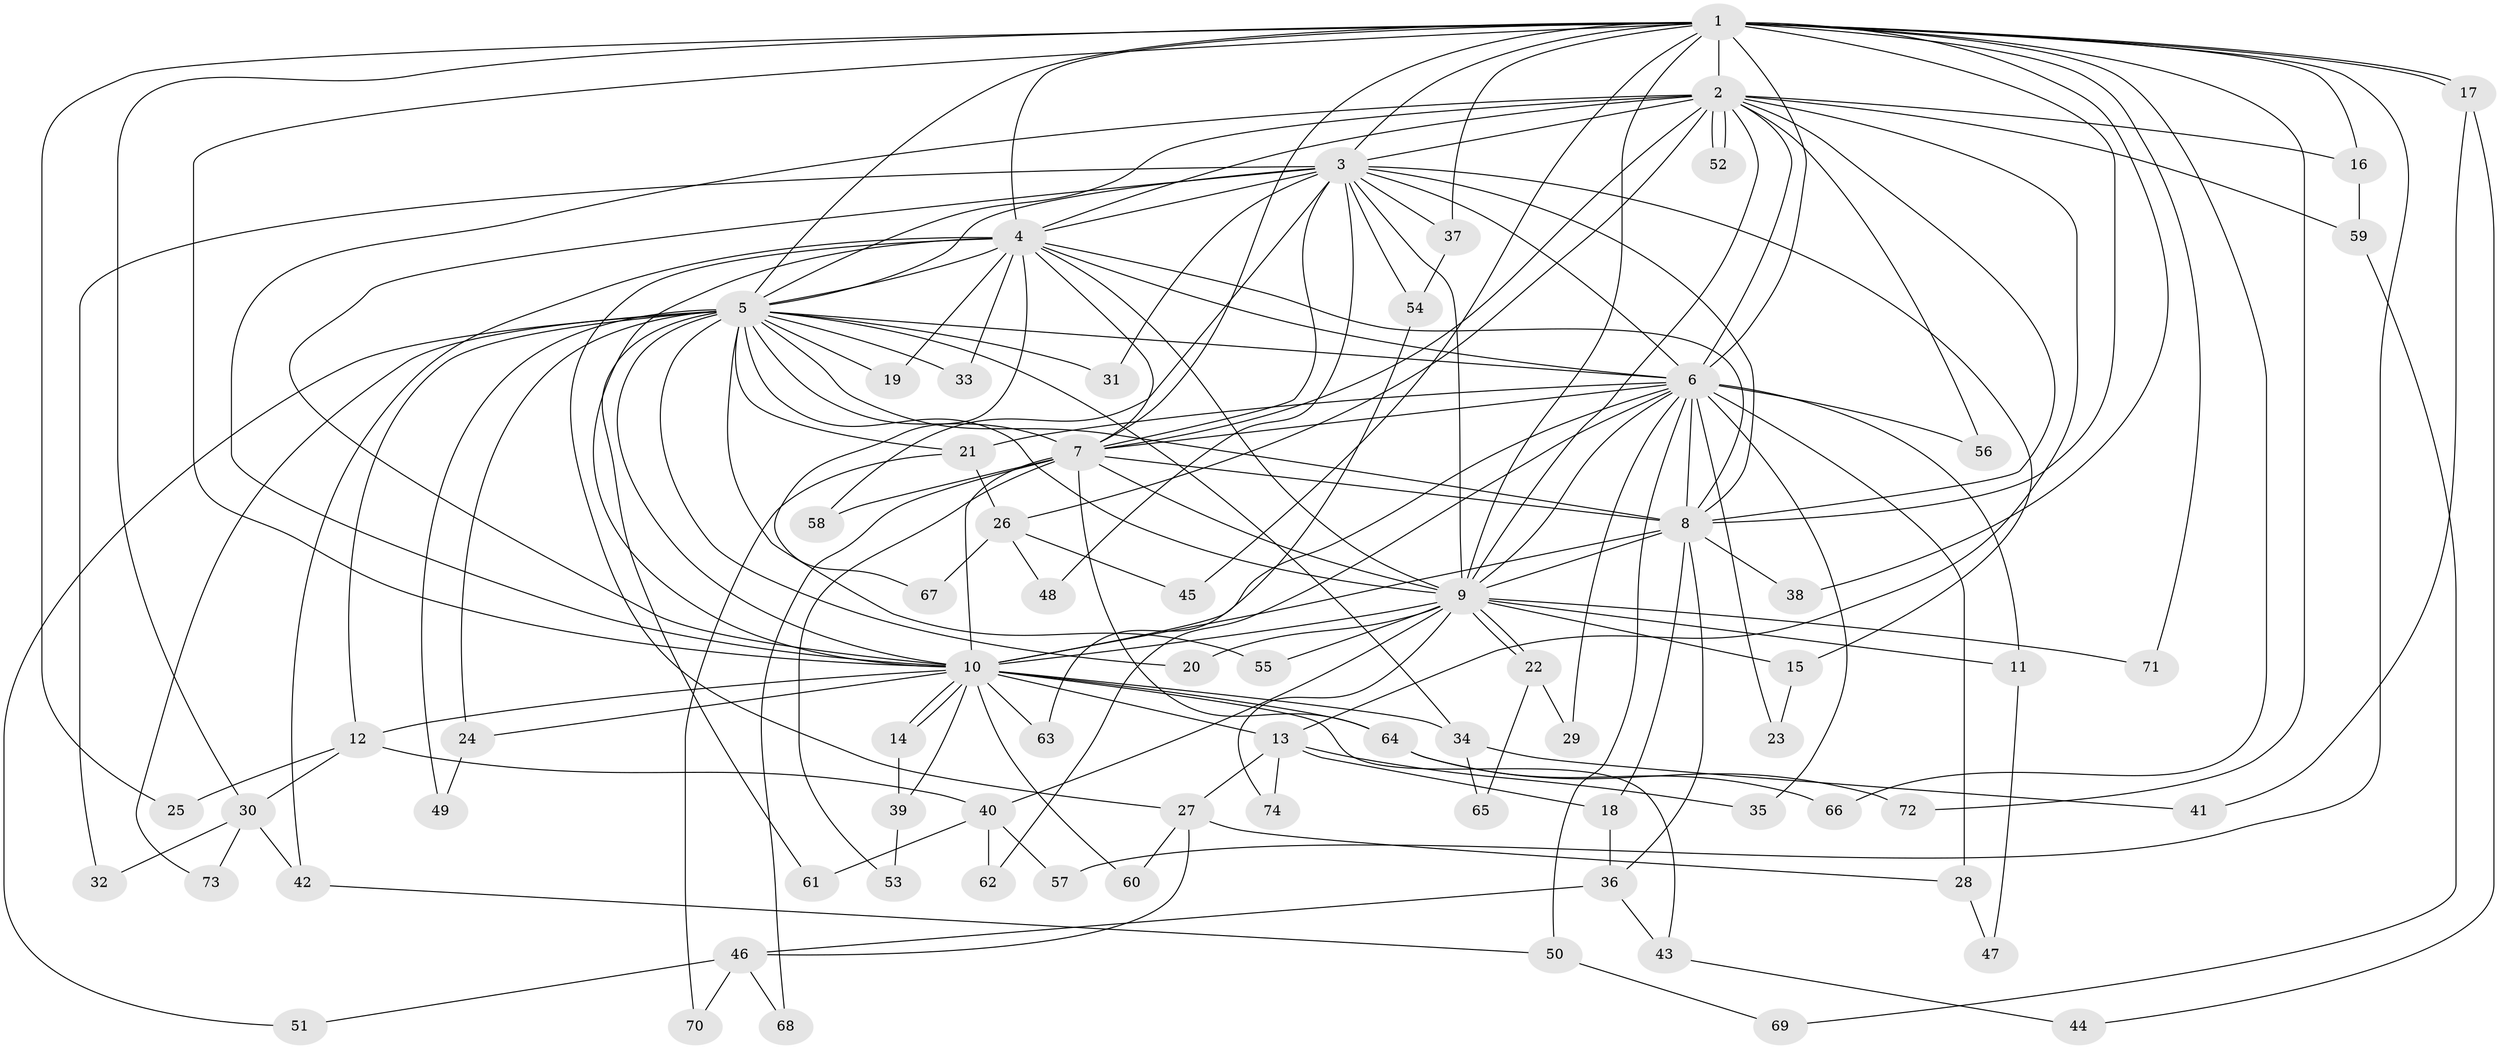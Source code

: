 // Generated by graph-tools (version 1.1) at 2025/49/03/09/25 03:49:39]
// undirected, 74 vertices, 173 edges
graph export_dot {
graph [start="1"]
  node [color=gray90,style=filled];
  1;
  2;
  3;
  4;
  5;
  6;
  7;
  8;
  9;
  10;
  11;
  12;
  13;
  14;
  15;
  16;
  17;
  18;
  19;
  20;
  21;
  22;
  23;
  24;
  25;
  26;
  27;
  28;
  29;
  30;
  31;
  32;
  33;
  34;
  35;
  36;
  37;
  38;
  39;
  40;
  41;
  42;
  43;
  44;
  45;
  46;
  47;
  48;
  49;
  50;
  51;
  52;
  53;
  54;
  55;
  56;
  57;
  58;
  59;
  60;
  61;
  62;
  63;
  64;
  65;
  66;
  67;
  68;
  69;
  70;
  71;
  72;
  73;
  74;
  1 -- 2;
  1 -- 3;
  1 -- 4;
  1 -- 5;
  1 -- 6;
  1 -- 7;
  1 -- 8;
  1 -- 9;
  1 -- 10;
  1 -- 16;
  1 -- 17;
  1 -- 17;
  1 -- 25;
  1 -- 30;
  1 -- 37;
  1 -- 38;
  1 -- 45;
  1 -- 57;
  1 -- 66;
  1 -- 71;
  1 -- 72;
  2 -- 3;
  2 -- 4;
  2 -- 5;
  2 -- 6;
  2 -- 7;
  2 -- 8;
  2 -- 9;
  2 -- 10;
  2 -- 13;
  2 -- 16;
  2 -- 26;
  2 -- 52;
  2 -- 52;
  2 -- 56;
  2 -- 59;
  3 -- 4;
  3 -- 5;
  3 -- 6;
  3 -- 7;
  3 -- 8;
  3 -- 9;
  3 -- 10;
  3 -- 15;
  3 -- 31;
  3 -- 32;
  3 -- 37;
  3 -- 48;
  3 -- 54;
  3 -- 58;
  4 -- 5;
  4 -- 6;
  4 -- 7;
  4 -- 8;
  4 -- 9;
  4 -- 10;
  4 -- 19;
  4 -- 27;
  4 -- 33;
  4 -- 42;
  4 -- 67;
  5 -- 6;
  5 -- 7;
  5 -- 8;
  5 -- 9;
  5 -- 10;
  5 -- 12;
  5 -- 19;
  5 -- 20;
  5 -- 21;
  5 -- 24;
  5 -- 31;
  5 -- 33;
  5 -- 34;
  5 -- 49;
  5 -- 51;
  5 -- 55;
  5 -- 61;
  5 -- 73;
  6 -- 7;
  6 -- 8;
  6 -- 9;
  6 -- 10;
  6 -- 11;
  6 -- 21;
  6 -- 23;
  6 -- 28;
  6 -- 29;
  6 -- 35;
  6 -- 50;
  6 -- 56;
  6 -- 62;
  7 -- 8;
  7 -- 9;
  7 -- 10;
  7 -- 53;
  7 -- 58;
  7 -- 64;
  7 -- 68;
  8 -- 9;
  8 -- 10;
  8 -- 18;
  8 -- 36;
  8 -- 38;
  9 -- 10;
  9 -- 11;
  9 -- 15;
  9 -- 20;
  9 -- 22;
  9 -- 22;
  9 -- 40;
  9 -- 55;
  9 -- 71;
  9 -- 74;
  10 -- 12;
  10 -- 13;
  10 -- 14;
  10 -- 14;
  10 -- 24;
  10 -- 34;
  10 -- 39;
  10 -- 43;
  10 -- 60;
  10 -- 63;
  10 -- 64;
  11 -- 47;
  12 -- 25;
  12 -- 30;
  12 -- 40;
  13 -- 18;
  13 -- 27;
  13 -- 35;
  13 -- 74;
  14 -- 39;
  15 -- 23;
  16 -- 59;
  17 -- 41;
  17 -- 44;
  18 -- 36;
  21 -- 26;
  21 -- 70;
  22 -- 29;
  22 -- 65;
  24 -- 49;
  26 -- 45;
  26 -- 48;
  26 -- 67;
  27 -- 28;
  27 -- 46;
  27 -- 60;
  28 -- 47;
  30 -- 32;
  30 -- 42;
  30 -- 73;
  34 -- 41;
  34 -- 65;
  36 -- 43;
  36 -- 46;
  37 -- 54;
  39 -- 53;
  40 -- 57;
  40 -- 61;
  40 -- 62;
  42 -- 50;
  43 -- 44;
  46 -- 51;
  46 -- 68;
  46 -- 70;
  50 -- 69;
  54 -- 63;
  59 -- 69;
  64 -- 66;
  64 -- 72;
}
